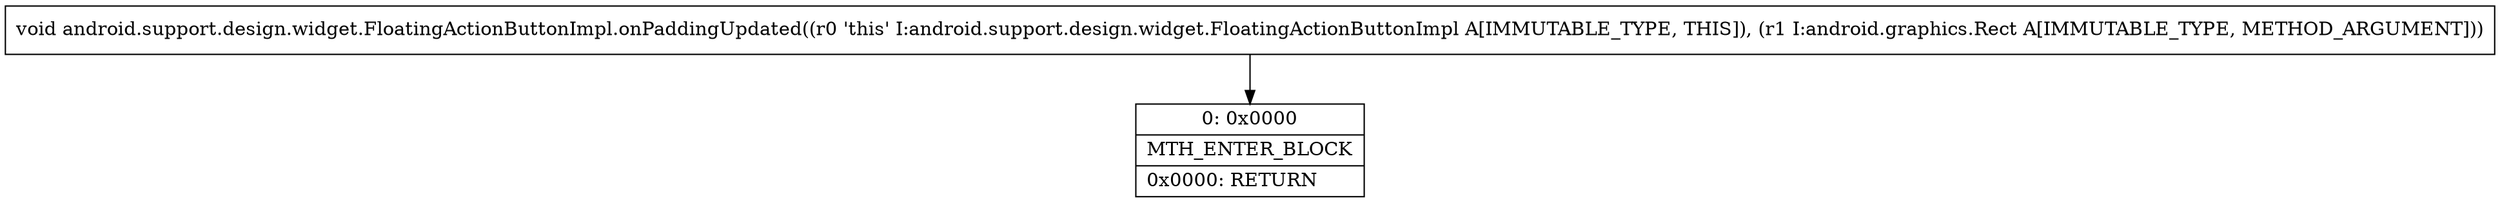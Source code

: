 digraph "CFG forandroid.support.design.widget.FloatingActionButtonImpl.onPaddingUpdated(Landroid\/graphics\/Rect;)V" {
Node_0 [shape=record,label="{0\:\ 0x0000|MTH_ENTER_BLOCK\l|0x0000: RETURN   \l}"];
MethodNode[shape=record,label="{void android.support.design.widget.FloatingActionButtonImpl.onPaddingUpdated((r0 'this' I:android.support.design.widget.FloatingActionButtonImpl A[IMMUTABLE_TYPE, THIS]), (r1 I:android.graphics.Rect A[IMMUTABLE_TYPE, METHOD_ARGUMENT])) }"];
MethodNode -> Node_0;
}

